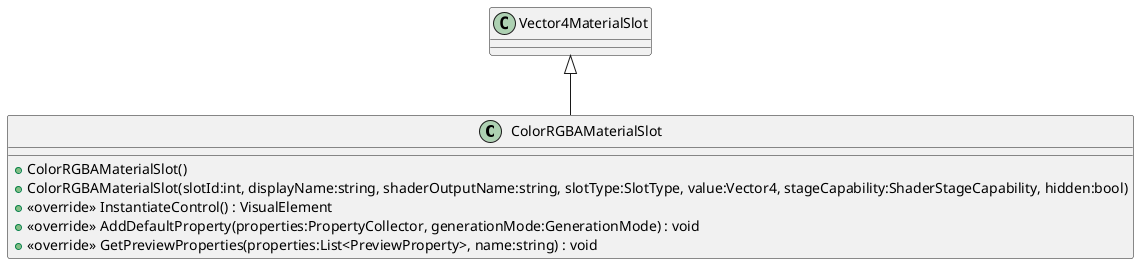 @startuml
class ColorRGBAMaterialSlot {
    + ColorRGBAMaterialSlot()
    + ColorRGBAMaterialSlot(slotId:int, displayName:string, shaderOutputName:string, slotType:SlotType, value:Vector4, stageCapability:ShaderStageCapability, hidden:bool)
    + <<override>> InstantiateControl() : VisualElement
    + <<override>> AddDefaultProperty(properties:PropertyCollector, generationMode:GenerationMode) : void
    + <<override>> GetPreviewProperties(properties:List<PreviewProperty>, name:string) : void
}
Vector4MaterialSlot <|-- ColorRGBAMaterialSlot
@enduml
